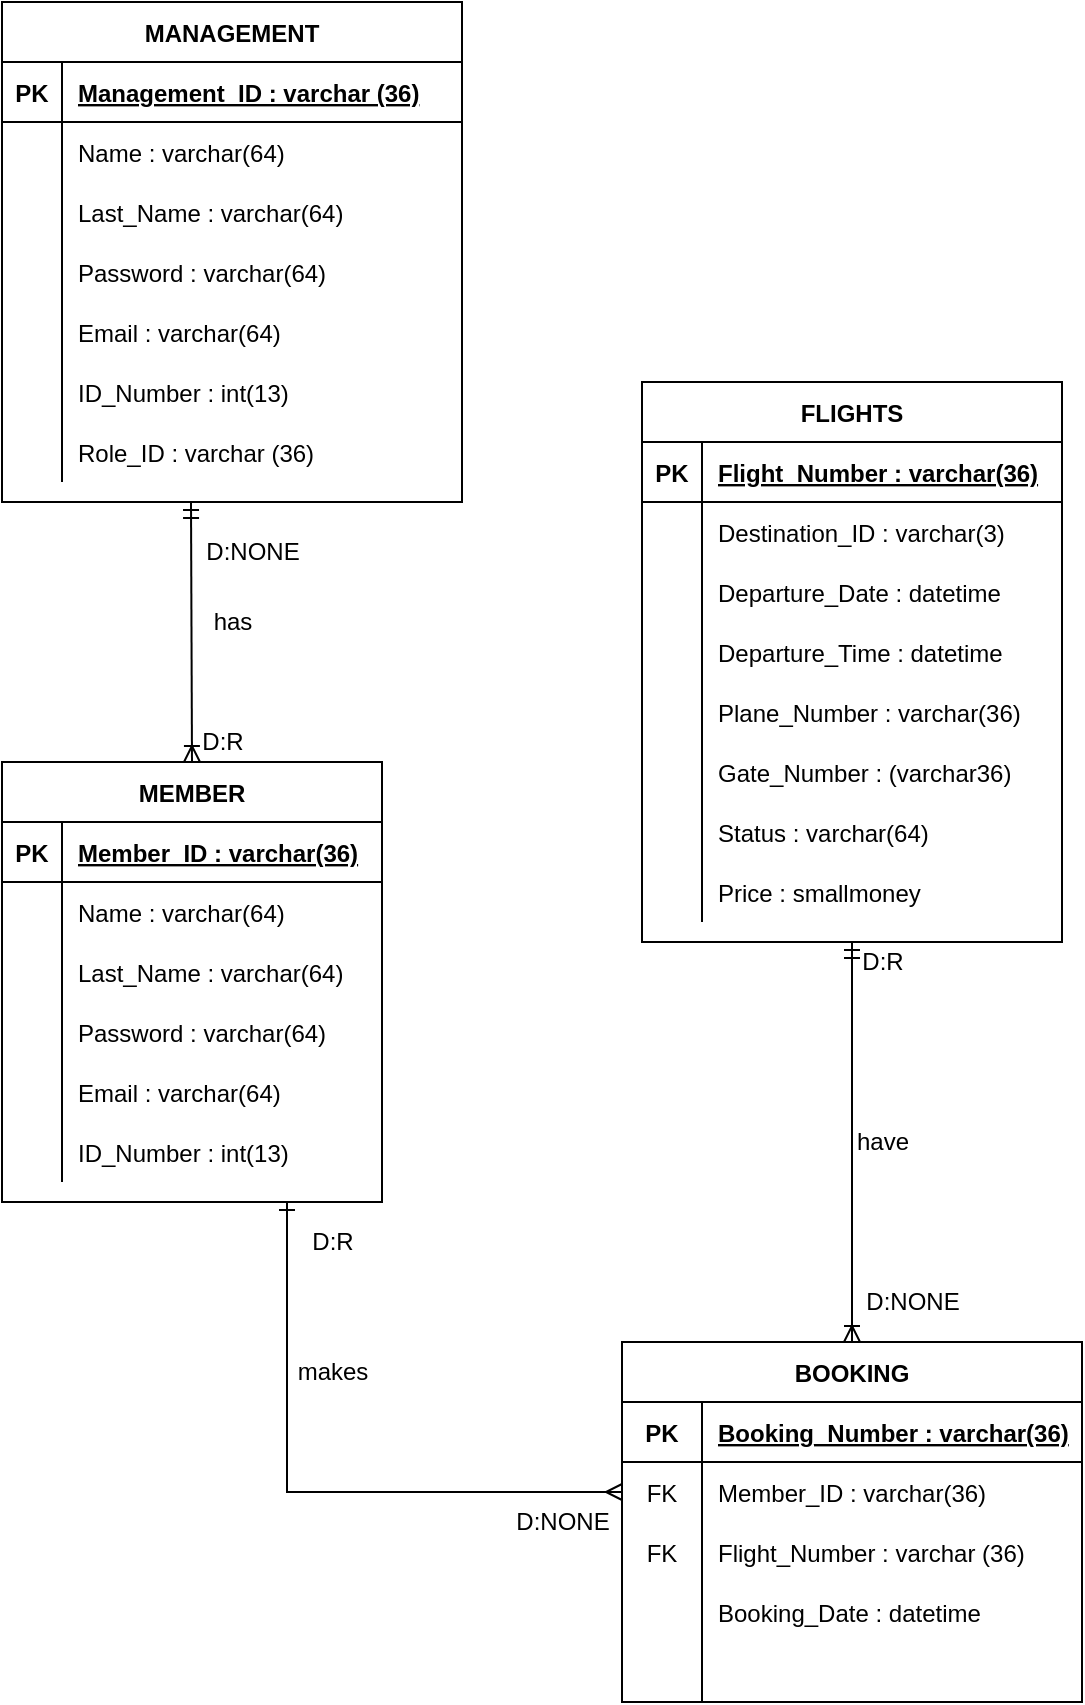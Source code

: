<mxfile version="20.2.3" type="device"><diagram id="zQUAWbBvb0HPQDdBtY7f" name="Page-1"><mxGraphModel dx="2062" dy="1217" grid="1" gridSize="10" guides="1" tooltips="1" connect="1" arrows="1" fold="1" page="1" pageScale="1" pageWidth="1654" pageHeight="1169" math="0" shadow="0"><root><mxCell id="0"/><mxCell id="1" parent="0"/><mxCell id="Ww3cwZV2pDAaE1t5vEhk-27" value="FLIGHTS" style="shape=table;startSize=30;container=1;collapsible=1;childLayout=tableLayout;fixedRows=1;rowLines=0;fontStyle=1;align=center;resizeLast=1;" parent="1" vertex="1"><mxGeometry x="350" y="260" width="210" height="280" as="geometry"/></mxCell><mxCell id="Ww3cwZV2pDAaE1t5vEhk-28" value="" style="shape=partialRectangle;collapsible=0;dropTarget=0;pointerEvents=0;fillColor=none;top=0;left=0;bottom=1;right=0;points=[[0,0.5],[1,0.5]];portConstraint=eastwest;" parent="Ww3cwZV2pDAaE1t5vEhk-27" vertex="1"><mxGeometry y="30" width="210" height="30" as="geometry"/></mxCell><mxCell id="Ww3cwZV2pDAaE1t5vEhk-29" value="PK" style="shape=partialRectangle;connectable=0;fillColor=none;top=0;left=0;bottom=0;right=0;fontStyle=1;overflow=hidden;" parent="Ww3cwZV2pDAaE1t5vEhk-28" vertex="1"><mxGeometry width="30" height="30" as="geometry"><mxRectangle width="30" height="30" as="alternateBounds"/></mxGeometry></mxCell><mxCell id="Ww3cwZV2pDAaE1t5vEhk-30" value="Flight_Number : varchar(36)" style="shape=partialRectangle;connectable=0;fillColor=none;top=0;left=0;bottom=0;right=0;align=left;spacingLeft=6;fontStyle=5;overflow=hidden;" parent="Ww3cwZV2pDAaE1t5vEhk-28" vertex="1"><mxGeometry x="30" width="180" height="30" as="geometry"><mxRectangle width="180" height="30" as="alternateBounds"/></mxGeometry></mxCell><mxCell id="Ww3cwZV2pDAaE1t5vEhk-37" value="" style="shape=partialRectangle;collapsible=0;dropTarget=0;pointerEvents=0;fillColor=none;top=0;left=0;bottom=0;right=0;points=[[0,0.5],[1,0.5]];portConstraint=eastwest;" parent="Ww3cwZV2pDAaE1t5vEhk-27" vertex="1"><mxGeometry y="60" width="210" height="30" as="geometry"/></mxCell><mxCell id="Ww3cwZV2pDAaE1t5vEhk-38" value="" style="shape=partialRectangle;connectable=0;fillColor=none;top=0;left=0;bottom=0;right=0;editable=1;overflow=hidden;" parent="Ww3cwZV2pDAaE1t5vEhk-37" vertex="1"><mxGeometry width="30" height="30" as="geometry"><mxRectangle width="30" height="30" as="alternateBounds"/></mxGeometry></mxCell><mxCell id="Ww3cwZV2pDAaE1t5vEhk-39" value="Destination_ID : varchar(3)" style="shape=partialRectangle;connectable=0;fillColor=none;top=0;left=0;bottom=0;right=0;align=left;spacingLeft=6;overflow=hidden;" parent="Ww3cwZV2pDAaE1t5vEhk-37" vertex="1"><mxGeometry x="30" width="180" height="30" as="geometry"><mxRectangle width="180" height="30" as="alternateBounds"/></mxGeometry></mxCell><mxCell id="Ww3cwZV2pDAaE1t5vEhk-85" value="" style="shape=partialRectangle;collapsible=0;dropTarget=0;pointerEvents=0;fillColor=none;top=0;left=0;bottom=0;right=0;points=[[0,0.5],[1,0.5]];portConstraint=eastwest;" parent="Ww3cwZV2pDAaE1t5vEhk-27" vertex="1"><mxGeometry y="90" width="210" height="30" as="geometry"/></mxCell><mxCell id="Ww3cwZV2pDAaE1t5vEhk-86" value="" style="shape=partialRectangle;connectable=0;fillColor=none;top=0;left=0;bottom=0;right=0;editable=1;overflow=hidden;" parent="Ww3cwZV2pDAaE1t5vEhk-85" vertex="1"><mxGeometry width="30" height="30" as="geometry"><mxRectangle width="30" height="30" as="alternateBounds"/></mxGeometry></mxCell><mxCell id="Ww3cwZV2pDAaE1t5vEhk-87" value="Departure_Date : datetime" style="shape=partialRectangle;connectable=0;fillColor=none;top=0;left=0;bottom=0;right=0;align=left;spacingLeft=6;overflow=hidden;" parent="Ww3cwZV2pDAaE1t5vEhk-85" vertex="1"><mxGeometry x="30" width="180" height="30" as="geometry"><mxRectangle width="180" height="30" as="alternateBounds"/></mxGeometry></mxCell><mxCell id="Aj2vsVRPeCXihhx2b_S7-5" value="" style="shape=partialRectangle;collapsible=0;dropTarget=0;pointerEvents=0;fillColor=none;top=0;left=0;bottom=0;right=0;points=[[0,0.5],[1,0.5]];portConstraint=eastwest;" parent="Ww3cwZV2pDAaE1t5vEhk-27" vertex="1"><mxGeometry y="120" width="210" height="30" as="geometry"/></mxCell><mxCell id="Aj2vsVRPeCXihhx2b_S7-6" value="" style="shape=partialRectangle;connectable=0;fillColor=none;top=0;left=0;bottom=0;right=0;editable=1;overflow=hidden;" parent="Aj2vsVRPeCXihhx2b_S7-5" vertex="1"><mxGeometry width="30" height="30" as="geometry"><mxRectangle width="30" height="30" as="alternateBounds"/></mxGeometry></mxCell><mxCell id="Aj2vsVRPeCXihhx2b_S7-7" value="Departure_Time : datetime" style="shape=partialRectangle;connectable=0;fillColor=none;top=0;left=0;bottom=0;right=0;align=left;spacingLeft=6;overflow=hidden;" parent="Aj2vsVRPeCXihhx2b_S7-5" vertex="1"><mxGeometry x="30" width="180" height="30" as="geometry"><mxRectangle width="180" height="30" as="alternateBounds"/></mxGeometry></mxCell><mxCell id="Ww3cwZV2pDAaE1t5vEhk-34" value="" style="shape=partialRectangle;collapsible=0;dropTarget=0;pointerEvents=0;fillColor=none;top=0;left=0;bottom=0;right=0;points=[[0,0.5],[1,0.5]];portConstraint=eastwest;" parent="Ww3cwZV2pDAaE1t5vEhk-27" vertex="1"><mxGeometry y="150" width="210" height="30" as="geometry"/></mxCell><mxCell id="Ww3cwZV2pDAaE1t5vEhk-35" value="" style="shape=partialRectangle;connectable=0;fillColor=none;top=0;left=0;bottom=0;right=0;editable=1;overflow=hidden;" parent="Ww3cwZV2pDAaE1t5vEhk-34" vertex="1"><mxGeometry width="30" height="30" as="geometry"><mxRectangle width="30" height="30" as="alternateBounds"/></mxGeometry></mxCell><mxCell id="Ww3cwZV2pDAaE1t5vEhk-36" value="Plane_Number : varchar(36)" style="shape=partialRectangle;connectable=0;fillColor=none;top=0;left=0;bottom=0;right=0;align=left;spacingLeft=6;overflow=hidden;" parent="Ww3cwZV2pDAaE1t5vEhk-34" vertex="1"><mxGeometry x="30" width="180" height="30" as="geometry"><mxRectangle width="180" height="30" as="alternateBounds"/></mxGeometry></mxCell><mxCell id="xhCz67xuvb-IuLqxetLd-84" value="" style="shape=partialRectangle;collapsible=0;dropTarget=0;pointerEvents=0;fillColor=none;top=0;left=0;bottom=0;right=0;points=[[0,0.5],[1,0.5]];portConstraint=eastwest;" parent="Ww3cwZV2pDAaE1t5vEhk-27" vertex="1"><mxGeometry y="180" width="210" height="30" as="geometry"/></mxCell><mxCell id="xhCz67xuvb-IuLqxetLd-85" value="" style="shape=partialRectangle;connectable=0;fillColor=none;top=0;left=0;bottom=0;right=0;editable=1;overflow=hidden;" parent="xhCz67xuvb-IuLqxetLd-84" vertex="1"><mxGeometry width="30" height="30" as="geometry"><mxRectangle width="30" height="30" as="alternateBounds"/></mxGeometry></mxCell><mxCell id="xhCz67xuvb-IuLqxetLd-86" value="Gate_Number : (varchar36)" style="shape=partialRectangle;connectable=0;fillColor=none;top=0;left=0;bottom=0;right=0;align=left;spacingLeft=6;overflow=hidden;" parent="xhCz67xuvb-IuLqxetLd-84" vertex="1"><mxGeometry x="30" width="180" height="30" as="geometry"><mxRectangle width="180" height="30" as="alternateBounds"/></mxGeometry></mxCell><mxCell id="xhCz67xuvb-IuLqxetLd-87" value="" style="shape=partialRectangle;collapsible=0;dropTarget=0;pointerEvents=0;fillColor=none;top=0;left=0;bottom=0;right=0;points=[[0,0.5],[1,0.5]];portConstraint=eastwest;" parent="Ww3cwZV2pDAaE1t5vEhk-27" vertex="1"><mxGeometry y="210" width="210" height="30" as="geometry"/></mxCell><mxCell id="xhCz67xuvb-IuLqxetLd-88" value="" style="shape=partialRectangle;connectable=0;fillColor=none;top=0;left=0;bottom=0;right=0;editable=1;overflow=hidden;" parent="xhCz67xuvb-IuLqxetLd-87" vertex="1"><mxGeometry width="30" height="30" as="geometry"><mxRectangle width="30" height="30" as="alternateBounds"/></mxGeometry></mxCell><mxCell id="xhCz67xuvb-IuLqxetLd-89" value="Status : varchar(64)" style="shape=partialRectangle;connectable=0;fillColor=none;top=0;left=0;bottom=0;right=0;align=left;spacingLeft=6;overflow=hidden;" parent="xhCz67xuvb-IuLqxetLd-87" vertex="1"><mxGeometry x="30" width="180" height="30" as="geometry"><mxRectangle width="180" height="30" as="alternateBounds"/></mxGeometry></mxCell><mxCell id="Aj2vsVRPeCXihhx2b_S7-8" value="" style="shape=partialRectangle;collapsible=0;dropTarget=0;pointerEvents=0;fillColor=none;top=0;left=0;bottom=0;right=0;points=[[0,0.5],[1,0.5]];portConstraint=eastwest;" parent="Ww3cwZV2pDAaE1t5vEhk-27" vertex="1"><mxGeometry y="240" width="210" height="30" as="geometry"/></mxCell><mxCell id="Aj2vsVRPeCXihhx2b_S7-9" value="" style="shape=partialRectangle;connectable=0;fillColor=none;top=0;left=0;bottom=0;right=0;editable=1;overflow=hidden;" parent="Aj2vsVRPeCXihhx2b_S7-8" vertex="1"><mxGeometry width="30" height="30" as="geometry"><mxRectangle width="30" height="30" as="alternateBounds"/></mxGeometry></mxCell><mxCell id="Aj2vsVRPeCXihhx2b_S7-10" value="Price : smallmoney" style="shape=partialRectangle;connectable=0;fillColor=none;top=0;left=0;bottom=0;right=0;align=left;spacingLeft=6;overflow=hidden;" parent="Aj2vsVRPeCXihhx2b_S7-8" vertex="1"><mxGeometry x="30" width="180" height="30" as="geometry"><mxRectangle width="180" height="30" as="alternateBounds"/></mxGeometry></mxCell><mxCell id="xhCz67xuvb-IuLqxetLd-106" style="edgeStyle=orthogonalEdgeStyle;rounded=0;orthogonalLoop=1;jettySize=auto;html=1;entryX=0.5;entryY=1;entryDx=0;entryDy=0;startArrow=ERoneToMany;startFill=0;endArrow=ERmandOne;endFill=0;" parent="1" source="Ww3cwZV2pDAaE1t5vEhk-14" target="Ww3cwZV2pDAaE1t5vEhk-27" edge="1"><mxGeometry relative="1" as="geometry"/></mxCell><mxCell id="Ww3cwZV2pDAaE1t5vEhk-14" value="BOOKING" style="shape=table;startSize=30;container=1;collapsible=1;childLayout=tableLayout;fixedRows=1;rowLines=0;fontStyle=1;align=center;resizeLast=1;" parent="1" vertex="1"><mxGeometry x="340" y="740" width="230" height="180" as="geometry"/></mxCell><mxCell id="Ww3cwZV2pDAaE1t5vEhk-15" value="" style="shape=partialRectangle;collapsible=0;dropTarget=0;pointerEvents=0;fillColor=none;top=0;left=0;bottom=1;right=0;points=[[0,0.5],[1,0.5]];portConstraint=eastwest;" parent="Ww3cwZV2pDAaE1t5vEhk-14" vertex="1"><mxGeometry y="30" width="230" height="30" as="geometry"/></mxCell><mxCell id="Ww3cwZV2pDAaE1t5vEhk-16" value="PK" style="shape=partialRectangle;connectable=0;fillColor=none;top=0;left=0;bottom=0;right=0;fontStyle=1;overflow=hidden;" parent="Ww3cwZV2pDAaE1t5vEhk-15" vertex="1"><mxGeometry width="40" height="30" as="geometry"><mxRectangle width="40" height="30" as="alternateBounds"/></mxGeometry></mxCell><mxCell id="Ww3cwZV2pDAaE1t5vEhk-17" value="Booking_Number : varchar(36)" style="shape=partialRectangle;connectable=0;fillColor=none;top=0;left=0;bottom=0;right=0;align=left;spacingLeft=6;fontStyle=5;overflow=hidden;" parent="Ww3cwZV2pDAaE1t5vEhk-15" vertex="1"><mxGeometry x="40" width="190" height="30" as="geometry"><mxRectangle width="190" height="30" as="alternateBounds"/></mxGeometry></mxCell><mxCell id="xhCz67xuvb-IuLqxetLd-118" value="" style="shape=partialRectangle;collapsible=0;dropTarget=0;pointerEvents=0;fillColor=none;top=0;left=0;bottom=1;right=0;points=[[0,0.5],[1,0.5]];portConstraint=eastwest;strokeColor=none;fontStyle=0" parent="Ww3cwZV2pDAaE1t5vEhk-14" vertex="1"><mxGeometry y="60" width="230" height="30" as="geometry"/></mxCell><mxCell id="xhCz67xuvb-IuLqxetLd-119" value="FK" style="shape=partialRectangle;connectable=0;fillColor=none;top=0;left=0;bottom=0;right=0;fontStyle=0;overflow=hidden;" parent="xhCz67xuvb-IuLqxetLd-118" vertex="1"><mxGeometry width="40" height="30" as="geometry"><mxRectangle width="40" height="30" as="alternateBounds"/></mxGeometry></mxCell><mxCell id="xhCz67xuvb-IuLqxetLd-120" value="Member_ID : varchar(36)" style="shape=partialRectangle;connectable=0;fillColor=none;top=0;left=0;bottom=0;right=0;align=left;spacingLeft=6;fontStyle=0;overflow=hidden;" parent="xhCz67xuvb-IuLqxetLd-118" vertex="1"><mxGeometry x="40" width="190" height="30" as="geometry"><mxRectangle width="190" height="30" as="alternateBounds"/></mxGeometry></mxCell><mxCell id="Ww3cwZV2pDAaE1t5vEhk-82" value="" style="shape=partialRectangle;collapsible=0;dropTarget=0;pointerEvents=0;fillColor=none;top=0;left=0;bottom=0;right=0;points=[[0,0.5],[1,0.5]];portConstraint=eastwest;" parent="Ww3cwZV2pDAaE1t5vEhk-14" vertex="1"><mxGeometry y="90" width="230" height="30" as="geometry"/></mxCell><mxCell id="Ww3cwZV2pDAaE1t5vEhk-83" value="FK" style="shape=partialRectangle;connectable=0;fillColor=none;top=0;left=0;bottom=0;right=0;editable=1;overflow=hidden;" parent="Ww3cwZV2pDAaE1t5vEhk-82" vertex="1"><mxGeometry width="40" height="30" as="geometry"><mxRectangle width="40" height="30" as="alternateBounds"/></mxGeometry></mxCell><mxCell id="Ww3cwZV2pDAaE1t5vEhk-84" value="Flight_Number : varchar (36)" style="shape=partialRectangle;connectable=0;fillColor=none;top=0;left=0;bottom=0;right=0;align=left;spacingLeft=6;overflow=hidden;" parent="Ww3cwZV2pDAaE1t5vEhk-82" vertex="1"><mxGeometry x="40" width="190" height="30" as="geometry"><mxRectangle width="190" height="30" as="alternateBounds"/></mxGeometry></mxCell><mxCell id="Ww3cwZV2pDAaE1t5vEhk-24" value="" style="shape=partialRectangle;collapsible=0;dropTarget=0;pointerEvents=0;fillColor=none;top=0;left=0;bottom=0;right=0;points=[[0,0.5],[1,0.5]];portConstraint=eastwest;" parent="Ww3cwZV2pDAaE1t5vEhk-14" vertex="1"><mxGeometry y="120" width="230" height="30" as="geometry"/></mxCell><mxCell id="Ww3cwZV2pDAaE1t5vEhk-25" value="" style="shape=partialRectangle;connectable=0;fillColor=none;top=0;left=0;bottom=0;right=0;editable=1;overflow=hidden;" parent="Ww3cwZV2pDAaE1t5vEhk-24" vertex="1"><mxGeometry width="40" height="30" as="geometry"><mxRectangle width="40" height="30" as="alternateBounds"/></mxGeometry></mxCell><mxCell id="Ww3cwZV2pDAaE1t5vEhk-26" value="Booking_Date : datetime" style="shape=partialRectangle;connectable=0;fillColor=none;top=0;left=0;bottom=0;right=0;align=left;spacingLeft=6;overflow=hidden;" parent="Ww3cwZV2pDAaE1t5vEhk-24" vertex="1"><mxGeometry x="40" width="190" height="30" as="geometry"><mxRectangle width="190" height="30" as="alternateBounds"/></mxGeometry></mxCell><mxCell id="kwP75i5pXhdO8r9EogCN-16" value="" style="shape=partialRectangle;collapsible=0;dropTarget=0;pointerEvents=0;fillColor=none;top=0;left=0;bottom=0;right=0;points=[[0,0.5],[1,0.5]];portConstraint=eastwest;" parent="Ww3cwZV2pDAaE1t5vEhk-14" vertex="1"><mxGeometry y="150" width="230" height="30" as="geometry"/></mxCell><mxCell id="kwP75i5pXhdO8r9EogCN-17" value="" style="shape=partialRectangle;connectable=0;fillColor=none;top=0;left=0;bottom=0;right=0;editable=1;overflow=hidden;" parent="kwP75i5pXhdO8r9EogCN-16" vertex="1"><mxGeometry width="40" height="30" as="geometry"><mxRectangle width="40" height="30" as="alternateBounds"/></mxGeometry></mxCell><mxCell id="kwP75i5pXhdO8r9EogCN-18" value="" style="shape=partialRectangle;connectable=0;fillColor=none;top=0;left=0;bottom=0;right=0;align=left;spacingLeft=6;overflow=hidden;" parent="kwP75i5pXhdO8r9EogCN-16" vertex="1"><mxGeometry x="40" width="190" height="30" as="geometry"><mxRectangle width="190" height="30" as="alternateBounds"/></mxGeometry></mxCell><mxCell id="xhCz67xuvb-IuLqxetLd-17" value="MEMBER" style="shape=table;startSize=30;container=1;collapsible=1;childLayout=tableLayout;fixedRows=1;rowLines=0;fontStyle=1;align=center;resizeLast=1;" parent="1" vertex="1"><mxGeometry x="30" y="450" width="190" height="220" as="geometry"/></mxCell><mxCell id="xhCz67xuvb-IuLqxetLd-18" value="" style="shape=partialRectangle;collapsible=0;dropTarget=0;pointerEvents=0;fillColor=none;top=0;left=0;bottom=1;right=0;points=[[0,0.5],[1,0.5]];portConstraint=eastwest;" parent="xhCz67xuvb-IuLqxetLd-17" vertex="1"><mxGeometry y="30" width="190" height="30" as="geometry"/></mxCell><mxCell id="xhCz67xuvb-IuLqxetLd-19" value="PK" style="shape=partialRectangle;connectable=0;fillColor=none;top=0;left=0;bottom=0;right=0;fontStyle=1;overflow=hidden;" parent="xhCz67xuvb-IuLqxetLd-18" vertex="1"><mxGeometry width="30" height="30" as="geometry"><mxRectangle width="30" height="30" as="alternateBounds"/></mxGeometry></mxCell><mxCell id="xhCz67xuvb-IuLqxetLd-20" value="Member_ID : varchar(36)" style="shape=partialRectangle;connectable=0;fillColor=none;top=0;left=0;bottom=0;right=0;align=left;spacingLeft=6;fontStyle=5;overflow=hidden;" parent="xhCz67xuvb-IuLqxetLd-18" vertex="1"><mxGeometry x="30" width="160" height="30" as="geometry"><mxRectangle width="160" height="30" as="alternateBounds"/></mxGeometry></mxCell><mxCell id="xhCz67xuvb-IuLqxetLd-21" value="" style="shape=partialRectangle;collapsible=0;dropTarget=0;pointerEvents=0;fillColor=none;top=0;left=0;bottom=0;right=0;points=[[0,0.5],[1,0.5]];portConstraint=eastwest;" parent="xhCz67xuvb-IuLqxetLd-17" vertex="1"><mxGeometry y="60" width="190" height="30" as="geometry"/></mxCell><mxCell id="xhCz67xuvb-IuLqxetLd-22" value="" style="shape=partialRectangle;connectable=0;fillColor=none;top=0;left=0;bottom=0;right=0;editable=1;overflow=hidden;" parent="xhCz67xuvb-IuLqxetLd-21" vertex="1"><mxGeometry width="30" height="30" as="geometry"><mxRectangle width="30" height="30" as="alternateBounds"/></mxGeometry></mxCell><mxCell id="xhCz67xuvb-IuLqxetLd-23" value="Name : varchar(64)" style="shape=partialRectangle;connectable=0;fillColor=none;top=0;left=0;bottom=0;right=0;align=left;spacingLeft=6;overflow=hidden;" parent="xhCz67xuvb-IuLqxetLd-21" vertex="1"><mxGeometry x="30" width="160" height="30" as="geometry"><mxRectangle width="160" height="30" as="alternateBounds"/></mxGeometry></mxCell><mxCell id="xhCz67xuvb-IuLqxetLd-24" value="" style="shape=partialRectangle;collapsible=0;dropTarget=0;pointerEvents=0;fillColor=none;top=0;left=0;bottom=0;right=0;points=[[0,0.5],[1,0.5]];portConstraint=eastwest;" parent="xhCz67xuvb-IuLqxetLd-17" vertex="1"><mxGeometry y="90" width="190" height="30" as="geometry"/></mxCell><mxCell id="xhCz67xuvb-IuLqxetLd-25" value="" style="shape=partialRectangle;connectable=0;fillColor=none;top=0;left=0;bottom=0;right=0;editable=1;overflow=hidden;" parent="xhCz67xuvb-IuLqxetLd-24" vertex="1"><mxGeometry width="30" height="30" as="geometry"><mxRectangle width="30" height="30" as="alternateBounds"/></mxGeometry></mxCell><mxCell id="xhCz67xuvb-IuLqxetLd-26" value="Last_Name : varchar(64)" style="shape=partialRectangle;connectable=0;fillColor=none;top=0;left=0;bottom=0;right=0;align=left;spacingLeft=6;overflow=hidden;" parent="xhCz67xuvb-IuLqxetLd-24" vertex="1"><mxGeometry x="30" width="160" height="30" as="geometry"><mxRectangle width="160" height="30" as="alternateBounds"/></mxGeometry></mxCell><mxCell id="xhCz67xuvb-IuLqxetLd-27" value="" style="shape=partialRectangle;collapsible=0;dropTarget=0;pointerEvents=0;fillColor=none;top=0;left=0;bottom=0;right=0;points=[[0,0.5],[1,0.5]];portConstraint=eastwest;" parent="xhCz67xuvb-IuLqxetLd-17" vertex="1"><mxGeometry y="120" width="190" height="30" as="geometry"/></mxCell><mxCell id="xhCz67xuvb-IuLqxetLd-28" value="" style="shape=partialRectangle;connectable=0;fillColor=none;top=0;left=0;bottom=0;right=0;editable=1;overflow=hidden;" parent="xhCz67xuvb-IuLqxetLd-27" vertex="1"><mxGeometry width="30" height="30" as="geometry"><mxRectangle width="30" height="30" as="alternateBounds"/></mxGeometry></mxCell><mxCell id="xhCz67xuvb-IuLqxetLd-29" value="Password : varchar(64)" style="shape=partialRectangle;connectable=0;fillColor=none;top=0;left=0;bottom=0;right=0;align=left;spacingLeft=6;overflow=hidden;" parent="xhCz67xuvb-IuLqxetLd-27" vertex="1"><mxGeometry x="30" width="160" height="30" as="geometry"><mxRectangle width="160" height="30" as="alternateBounds"/></mxGeometry></mxCell><mxCell id="xhCz67xuvb-IuLqxetLd-30" value="" style="shape=partialRectangle;collapsible=0;dropTarget=0;pointerEvents=0;fillColor=none;top=0;left=0;bottom=0;right=0;points=[[0,0.5],[1,0.5]];portConstraint=eastwest;" parent="xhCz67xuvb-IuLqxetLd-17" vertex="1"><mxGeometry y="150" width="190" height="30" as="geometry"/></mxCell><mxCell id="xhCz67xuvb-IuLqxetLd-31" value="" style="shape=partialRectangle;connectable=0;fillColor=none;top=0;left=0;bottom=0;right=0;editable=1;overflow=hidden;" parent="xhCz67xuvb-IuLqxetLd-30" vertex="1"><mxGeometry width="30" height="30" as="geometry"><mxRectangle width="30" height="30" as="alternateBounds"/></mxGeometry></mxCell><mxCell id="xhCz67xuvb-IuLqxetLd-32" value="Email : varchar(64)" style="shape=partialRectangle;connectable=0;fillColor=none;top=0;left=0;bottom=0;right=0;align=left;spacingLeft=6;overflow=hidden;" parent="xhCz67xuvb-IuLqxetLd-30" vertex="1"><mxGeometry x="30" width="160" height="30" as="geometry"><mxRectangle width="160" height="30" as="alternateBounds"/></mxGeometry></mxCell><mxCell id="kwP75i5pXhdO8r9EogCN-1" value="" style="shape=partialRectangle;collapsible=0;dropTarget=0;pointerEvents=0;fillColor=none;top=0;left=0;bottom=0;right=0;points=[[0,0.5],[1,0.5]];portConstraint=eastwest;" parent="xhCz67xuvb-IuLqxetLd-17" vertex="1"><mxGeometry y="180" width="190" height="30" as="geometry"/></mxCell><mxCell id="kwP75i5pXhdO8r9EogCN-2" value="" style="shape=partialRectangle;connectable=0;fillColor=none;top=0;left=0;bottom=0;right=0;editable=1;overflow=hidden;" parent="kwP75i5pXhdO8r9EogCN-1" vertex="1"><mxGeometry width="30" height="30" as="geometry"><mxRectangle width="30" height="30" as="alternateBounds"/></mxGeometry></mxCell><mxCell id="kwP75i5pXhdO8r9EogCN-3" value="ID_Number : int(13)" style="shape=partialRectangle;connectable=0;fillColor=none;top=0;left=0;bottom=0;right=0;align=left;spacingLeft=6;overflow=hidden;" parent="kwP75i5pXhdO8r9EogCN-1" vertex="1"><mxGeometry x="30" width="160" height="30" as="geometry"><mxRectangle width="160" height="30" as="alternateBounds"/></mxGeometry></mxCell><mxCell id="xhCz67xuvb-IuLqxetLd-165" style="edgeStyle=orthogonalEdgeStyle;rounded=0;orthogonalLoop=1;jettySize=auto;html=1;entryX=0.75;entryY=1;entryDx=0;entryDy=0;startArrow=ERmany;startFill=0;endArrow=ERone;endFill=0;" parent="1" source="xhCz67xuvb-IuLqxetLd-118" target="xhCz67xuvb-IuLqxetLd-17" edge="1"><mxGeometry relative="1" as="geometry"/></mxCell><mxCell id="Aj2vsVRPeCXihhx2b_S7-14" value="MANAGEMENT" style="shape=table;startSize=30;container=1;collapsible=1;childLayout=tableLayout;fixedRows=1;rowLines=0;fontStyle=1;align=center;resizeLast=1;" parent="1" vertex="1"><mxGeometry x="30" y="70" width="230" height="250" as="geometry"/></mxCell><mxCell id="Aj2vsVRPeCXihhx2b_S7-15" value="" style="shape=partialRectangle;collapsible=0;dropTarget=0;pointerEvents=0;fillColor=none;top=0;left=0;bottom=1;right=0;points=[[0,0.5],[1,0.5]];portConstraint=eastwest;" parent="Aj2vsVRPeCXihhx2b_S7-14" vertex="1"><mxGeometry y="30" width="230" height="30" as="geometry"/></mxCell><mxCell id="Aj2vsVRPeCXihhx2b_S7-16" value="PK" style="shape=partialRectangle;connectable=0;fillColor=none;top=0;left=0;bottom=0;right=0;fontStyle=1;overflow=hidden;" parent="Aj2vsVRPeCXihhx2b_S7-15" vertex="1"><mxGeometry width="30" height="30" as="geometry"><mxRectangle width="30" height="30" as="alternateBounds"/></mxGeometry></mxCell><mxCell id="Aj2vsVRPeCXihhx2b_S7-17" value="Management_ID : varchar (36)" style="shape=partialRectangle;connectable=0;fillColor=none;top=0;left=0;bottom=0;right=0;align=left;spacingLeft=6;fontStyle=5;overflow=hidden;" parent="Aj2vsVRPeCXihhx2b_S7-15" vertex="1"><mxGeometry x="30" width="200" height="30" as="geometry"><mxRectangle width="200" height="30" as="alternateBounds"/></mxGeometry></mxCell><mxCell id="Aj2vsVRPeCXihhx2b_S7-18" value="" style="shape=partialRectangle;collapsible=0;dropTarget=0;pointerEvents=0;fillColor=none;top=0;left=0;bottom=0;right=0;points=[[0,0.5],[1,0.5]];portConstraint=eastwest;" parent="Aj2vsVRPeCXihhx2b_S7-14" vertex="1"><mxGeometry y="60" width="230" height="30" as="geometry"/></mxCell><mxCell id="Aj2vsVRPeCXihhx2b_S7-19" value="" style="shape=partialRectangle;connectable=0;fillColor=none;top=0;left=0;bottom=0;right=0;editable=1;overflow=hidden;" parent="Aj2vsVRPeCXihhx2b_S7-18" vertex="1"><mxGeometry width="30" height="30" as="geometry"><mxRectangle width="30" height="30" as="alternateBounds"/></mxGeometry></mxCell><mxCell id="Aj2vsVRPeCXihhx2b_S7-20" value="Name : varchar(64)" style="shape=partialRectangle;connectable=0;fillColor=none;top=0;left=0;bottom=0;right=0;align=left;spacingLeft=6;overflow=hidden;" parent="Aj2vsVRPeCXihhx2b_S7-18" vertex="1"><mxGeometry x="30" width="200" height="30" as="geometry"><mxRectangle width="200" height="30" as="alternateBounds"/></mxGeometry></mxCell><mxCell id="Aj2vsVRPeCXihhx2b_S7-21" value="" style="shape=partialRectangle;collapsible=0;dropTarget=0;pointerEvents=0;fillColor=none;top=0;left=0;bottom=0;right=0;points=[[0,0.5],[1,0.5]];portConstraint=eastwest;" parent="Aj2vsVRPeCXihhx2b_S7-14" vertex="1"><mxGeometry y="90" width="230" height="30" as="geometry"/></mxCell><mxCell id="Aj2vsVRPeCXihhx2b_S7-22" value="" style="shape=partialRectangle;connectable=0;fillColor=none;top=0;left=0;bottom=0;right=0;editable=1;overflow=hidden;" parent="Aj2vsVRPeCXihhx2b_S7-21" vertex="1"><mxGeometry width="30" height="30" as="geometry"><mxRectangle width="30" height="30" as="alternateBounds"/></mxGeometry></mxCell><mxCell id="Aj2vsVRPeCXihhx2b_S7-23" value="Last_Name : varchar(64)" style="shape=partialRectangle;connectable=0;fillColor=none;top=0;left=0;bottom=0;right=0;align=left;spacingLeft=6;overflow=hidden;" parent="Aj2vsVRPeCXihhx2b_S7-21" vertex="1"><mxGeometry x="30" width="200" height="30" as="geometry"><mxRectangle width="200" height="30" as="alternateBounds"/></mxGeometry></mxCell><mxCell id="Aj2vsVRPeCXihhx2b_S7-24" value="" style="shape=partialRectangle;collapsible=0;dropTarget=0;pointerEvents=0;fillColor=none;top=0;left=0;bottom=0;right=0;points=[[0,0.5],[1,0.5]];portConstraint=eastwest;" parent="Aj2vsVRPeCXihhx2b_S7-14" vertex="1"><mxGeometry y="120" width="230" height="30" as="geometry"/></mxCell><mxCell id="Aj2vsVRPeCXihhx2b_S7-25" value="" style="shape=partialRectangle;connectable=0;fillColor=none;top=0;left=0;bottom=0;right=0;editable=1;overflow=hidden;" parent="Aj2vsVRPeCXihhx2b_S7-24" vertex="1"><mxGeometry width="30" height="30" as="geometry"><mxRectangle width="30" height="30" as="alternateBounds"/></mxGeometry></mxCell><mxCell id="Aj2vsVRPeCXihhx2b_S7-26" value="Password : varchar(64)" style="shape=partialRectangle;connectable=0;fillColor=none;top=0;left=0;bottom=0;right=0;align=left;spacingLeft=6;overflow=hidden;" parent="Aj2vsVRPeCXihhx2b_S7-24" vertex="1"><mxGeometry x="30" width="200" height="30" as="geometry"><mxRectangle width="200" height="30" as="alternateBounds"/></mxGeometry></mxCell><mxCell id="Aj2vsVRPeCXihhx2b_S7-27" value="" style="shape=partialRectangle;collapsible=0;dropTarget=0;pointerEvents=0;fillColor=none;top=0;left=0;bottom=0;right=0;points=[[0,0.5],[1,0.5]];portConstraint=eastwest;" parent="Aj2vsVRPeCXihhx2b_S7-14" vertex="1"><mxGeometry y="150" width="230" height="30" as="geometry"/></mxCell><mxCell id="Aj2vsVRPeCXihhx2b_S7-28" value="" style="shape=partialRectangle;connectable=0;fillColor=none;top=0;left=0;bottom=0;right=0;editable=1;overflow=hidden;" parent="Aj2vsVRPeCXihhx2b_S7-27" vertex="1"><mxGeometry width="30" height="30" as="geometry"><mxRectangle width="30" height="30" as="alternateBounds"/></mxGeometry></mxCell><mxCell id="Aj2vsVRPeCXihhx2b_S7-29" value="Email : varchar(64)" style="shape=partialRectangle;connectable=0;fillColor=none;top=0;left=0;bottom=0;right=0;align=left;spacingLeft=6;overflow=hidden;" parent="Aj2vsVRPeCXihhx2b_S7-27" vertex="1"><mxGeometry x="30" width="200" height="30" as="geometry"><mxRectangle width="200" height="30" as="alternateBounds"/></mxGeometry></mxCell><mxCell id="Aj2vsVRPeCXihhx2b_S7-35" value="" style="shape=partialRectangle;collapsible=0;dropTarget=0;pointerEvents=0;fillColor=none;top=0;left=0;bottom=0;right=0;points=[[0,0.5],[1,0.5]];portConstraint=eastwest;" parent="Aj2vsVRPeCXihhx2b_S7-14" vertex="1"><mxGeometry y="180" width="230" height="30" as="geometry"/></mxCell><mxCell id="Aj2vsVRPeCXihhx2b_S7-36" value="" style="shape=partialRectangle;connectable=0;fillColor=none;top=0;left=0;bottom=0;right=0;editable=1;overflow=hidden;" parent="Aj2vsVRPeCXihhx2b_S7-35" vertex="1"><mxGeometry width="30" height="30" as="geometry"><mxRectangle width="30" height="30" as="alternateBounds"/></mxGeometry></mxCell><mxCell id="Aj2vsVRPeCXihhx2b_S7-37" value="ID_Number : int(13)" style="shape=partialRectangle;connectable=0;fillColor=none;top=0;left=0;bottom=0;right=0;align=left;spacingLeft=6;overflow=hidden;" parent="Aj2vsVRPeCXihhx2b_S7-35" vertex="1"><mxGeometry x="30" width="200" height="30" as="geometry"><mxRectangle width="200" height="30" as="alternateBounds"/></mxGeometry></mxCell><mxCell id="Aj2vsVRPeCXihhx2b_S7-30" value="" style="shape=partialRectangle;collapsible=0;dropTarget=0;pointerEvents=0;fillColor=none;top=0;left=0;bottom=0;right=0;points=[[0,0.5],[1,0.5]];portConstraint=eastwest;" parent="Aj2vsVRPeCXihhx2b_S7-14" vertex="1"><mxGeometry y="210" width="230" height="30" as="geometry"/></mxCell><mxCell id="Aj2vsVRPeCXihhx2b_S7-31" value="" style="shape=partialRectangle;connectable=0;fillColor=none;top=0;left=0;bottom=0;right=0;editable=1;overflow=hidden;" parent="Aj2vsVRPeCXihhx2b_S7-30" vertex="1"><mxGeometry width="30" height="30" as="geometry"><mxRectangle width="30" height="30" as="alternateBounds"/></mxGeometry></mxCell><mxCell id="Aj2vsVRPeCXihhx2b_S7-32" value="Role_ID : varchar (36)" style="shape=partialRectangle;connectable=0;fillColor=none;top=0;left=0;bottom=0;right=0;align=left;spacingLeft=6;overflow=hidden;" parent="Aj2vsVRPeCXihhx2b_S7-30" vertex="1"><mxGeometry x="30" width="200" height="30" as="geometry"><mxRectangle width="200" height="30" as="alternateBounds"/></mxGeometry></mxCell><mxCell id="Aj2vsVRPeCXihhx2b_S7-38" style="edgeStyle=orthogonalEdgeStyle;rounded=0;orthogonalLoop=1;jettySize=auto;html=1;entryX=0.5;entryY=1;entryDx=0;entryDy=0;startArrow=ERoneToMany;startFill=0;endArrow=ERmandOne;endFill=0;exitX=0.5;exitY=0;exitDx=0;exitDy=0;" parent="1" source="xhCz67xuvb-IuLqxetLd-17" edge="1"><mxGeometry relative="1" as="geometry"><mxPoint x="124.5" y="530" as="sourcePoint"/><mxPoint x="124.5" y="320" as="targetPoint"/></mxGeometry></mxCell><mxCell id="Aj2vsVRPeCXihhx2b_S7-39" value="has" style="text;html=1;align=center;verticalAlign=middle;resizable=0;points=[];autosize=1;strokeColor=none;fillColor=none;" parent="1" vertex="1"><mxGeometry x="125" y="365" width="40" height="30" as="geometry"/></mxCell><mxCell id="Aj2vsVRPeCXihhx2b_S7-40" value="D:NONE" style="text;html=1;align=center;verticalAlign=middle;resizable=0;points=[];autosize=1;strokeColor=none;fillColor=none;" parent="1" vertex="1"><mxGeometry x="120" y="330" width="70" height="30" as="geometry"/></mxCell><mxCell id="Aj2vsVRPeCXihhx2b_S7-41" value="D:R" style="text;html=1;align=center;verticalAlign=middle;resizable=0;points=[];autosize=1;strokeColor=none;fillColor=none;" parent="1" vertex="1"><mxGeometry x="120" y="425" width="40" height="30" as="geometry"/></mxCell><mxCell id="Aj2vsVRPeCXihhx2b_S7-42" value="makes" style="text;html=1;align=center;verticalAlign=middle;resizable=0;points=[];autosize=1;strokeColor=none;fillColor=none;" parent="1" vertex="1"><mxGeometry x="165" y="740" width="60" height="30" as="geometry"/></mxCell><mxCell id="Aj2vsVRPeCXihhx2b_S7-43" value="D:R" style="text;html=1;align=center;verticalAlign=middle;resizable=0;points=[];autosize=1;strokeColor=none;fillColor=none;" parent="1" vertex="1"><mxGeometry x="175" y="675" width="40" height="30" as="geometry"/></mxCell><mxCell id="Aj2vsVRPeCXihhx2b_S7-44" value="D:NONE" style="text;html=1;align=center;verticalAlign=middle;resizable=0;points=[];autosize=1;strokeColor=none;fillColor=none;" parent="1" vertex="1"><mxGeometry x="275" y="815" width="70" height="30" as="geometry"/></mxCell><mxCell id="Aj2vsVRPeCXihhx2b_S7-45" value="D:R" style="text;html=1;align=center;verticalAlign=middle;resizable=0;points=[];autosize=1;strokeColor=none;fillColor=none;" parent="1" vertex="1"><mxGeometry x="450" y="535" width="40" height="30" as="geometry"/></mxCell><mxCell id="Aj2vsVRPeCXihhx2b_S7-46" value="D:NONE" style="text;html=1;align=center;verticalAlign=middle;resizable=0;points=[];autosize=1;strokeColor=none;fillColor=none;" parent="1" vertex="1"><mxGeometry x="450" y="705" width="70" height="30" as="geometry"/></mxCell><mxCell id="Aj2vsVRPeCXihhx2b_S7-47" value="have" style="text;html=1;align=center;verticalAlign=middle;resizable=0;points=[];autosize=1;strokeColor=none;fillColor=none;" parent="1" vertex="1"><mxGeometry x="445" y="625" width="50" height="30" as="geometry"/></mxCell></root></mxGraphModel></diagram></mxfile>